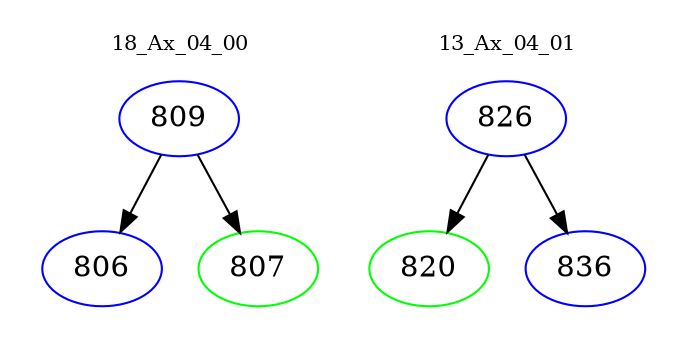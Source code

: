digraph{
subgraph cluster_0 {
color = white
label = "18_Ax_04_00";
fontsize=10;
T0_809 [label="809", color="blue"]
T0_809 -> T0_806 [color="black"]
T0_806 [label="806", color="blue"]
T0_809 -> T0_807 [color="black"]
T0_807 [label="807", color="green"]
}
subgraph cluster_1 {
color = white
label = "13_Ax_04_01";
fontsize=10;
T1_826 [label="826", color="blue"]
T1_826 -> T1_820 [color="black"]
T1_820 [label="820", color="green"]
T1_826 -> T1_836 [color="black"]
T1_836 [label="836", color="blue"]
}
}
